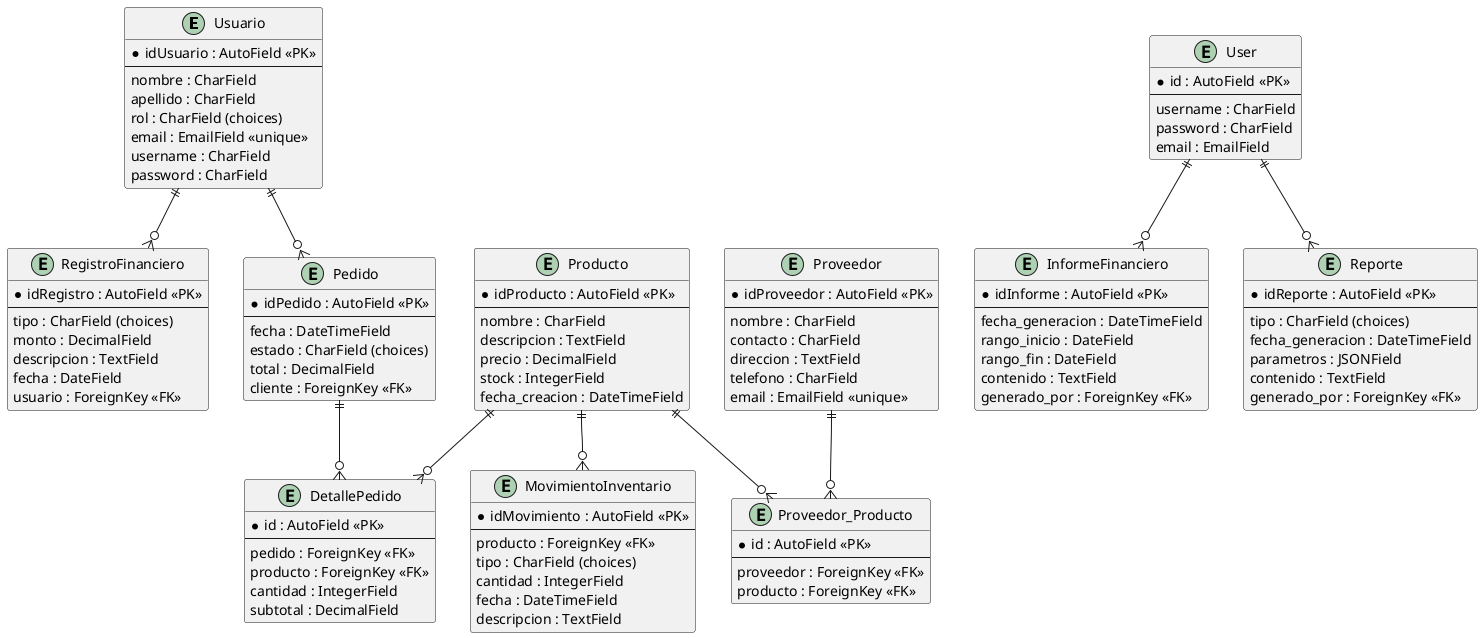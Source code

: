 @startuml
' Entidades
entity "Usuario" {
  *idUsuario : AutoField <<PK>>
  --
  nombre : CharField
  apellido : CharField
  rol : CharField (choices)
  email : EmailField <<unique>>
  username : CharField
  password : CharField
}

entity "User" {
  *id : AutoField <<PK>>
  --
  username : CharField
  password : CharField
  email : EmailField
}

entity "RegistroFinanciero" {
  *idRegistro : AutoField <<PK>>
  --
  tipo : CharField (choices)
  monto : DecimalField
  descripcion : TextField
  fecha : DateField
  usuario : ForeignKey <<FK>>
}

entity "InformeFinanciero" {
  *idInforme : AutoField <<PK>>
  --
  fecha_generacion : DateTimeField
  rango_inicio : DateField
  rango_fin : DateField
  contenido : TextField
  generado_por : ForeignKey <<FK>>
}

entity "Producto" {
  *idProducto : AutoField <<PK>>
  --
  nombre : CharField
  descripcion : TextField
  precio : DecimalField
  stock : IntegerField
  fecha_creacion : DateTimeField
}

entity "MovimientoInventario" {
  *idMovimiento : AutoField <<PK>>
  --
  producto : ForeignKey <<FK>>
  tipo : CharField (choices)
  cantidad : IntegerField
  fecha : DateTimeField
  descripcion : TextField
}

entity "Pedido" {
  *idPedido : AutoField <<PK>>
  --
  fecha : DateTimeField
  estado : CharField (choices)
  total : DecimalField
  cliente : ForeignKey <<FK>>
}

entity "DetallePedido" {
  *id : AutoField <<PK>>
  --
  pedido : ForeignKey <<FK>>
  producto : ForeignKey <<FK>>
  cantidad : IntegerField
  subtotal : DecimalField
}

entity "Proveedor" {
  *idProveedor : AutoField <<PK>>
  --
  nombre : CharField
  contacto : CharField
  direccion : TextField
  telefono : CharField
  email : EmailField <<unique>>
}

entity "Proveedor_Producto" {
  *id : AutoField <<PK>>
  --
  proveedor : ForeignKey <<FK>>
  producto : ForeignKey <<FK>>
}

entity "Reporte" {
  *idReporte : AutoField <<PK>>
  --
  tipo : CharField (choices)
  fecha_generacion : DateTimeField
  parametros : JSONField
  contenido : TextField
  generado_por : ForeignKey <<FK>>
}

' Relaciones
Usuario ||--o{ RegistroFinanciero
User ||--o{ InformeFinanciero
Usuario ||--o{ Pedido
Producto ||--o{ MovimientoInventario
Producto ||--o{ DetallePedido
Pedido ||--o{ DetallePedido
Proveedor ||--o{ Proveedor_Producto
Producto ||--o{ Proveedor_Producto
User ||--o{ Reporte

@enduml